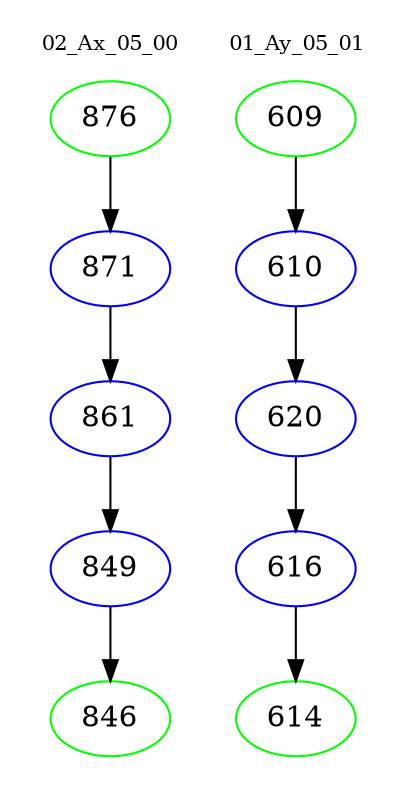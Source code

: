 digraph{
subgraph cluster_0 {
color = white
label = "02_Ax_05_00";
fontsize=10;
T0_876 [label="876", color="green"]
T0_876 -> T0_871 [color="black"]
T0_871 [label="871", color="blue"]
T0_871 -> T0_861 [color="black"]
T0_861 [label="861", color="blue"]
T0_861 -> T0_849 [color="black"]
T0_849 [label="849", color="blue"]
T0_849 -> T0_846 [color="black"]
T0_846 [label="846", color="green"]
}
subgraph cluster_1 {
color = white
label = "01_Ay_05_01";
fontsize=10;
T1_609 [label="609", color="green"]
T1_609 -> T1_610 [color="black"]
T1_610 [label="610", color="blue"]
T1_610 -> T1_620 [color="black"]
T1_620 [label="620", color="blue"]
T1_620 -> T1_616 [color="black"]
T1_616 [label="616", color="blue"]
T1_616 -> T1_614 [color="black"]
T1_614 [label="614", color="green"]
}
}
